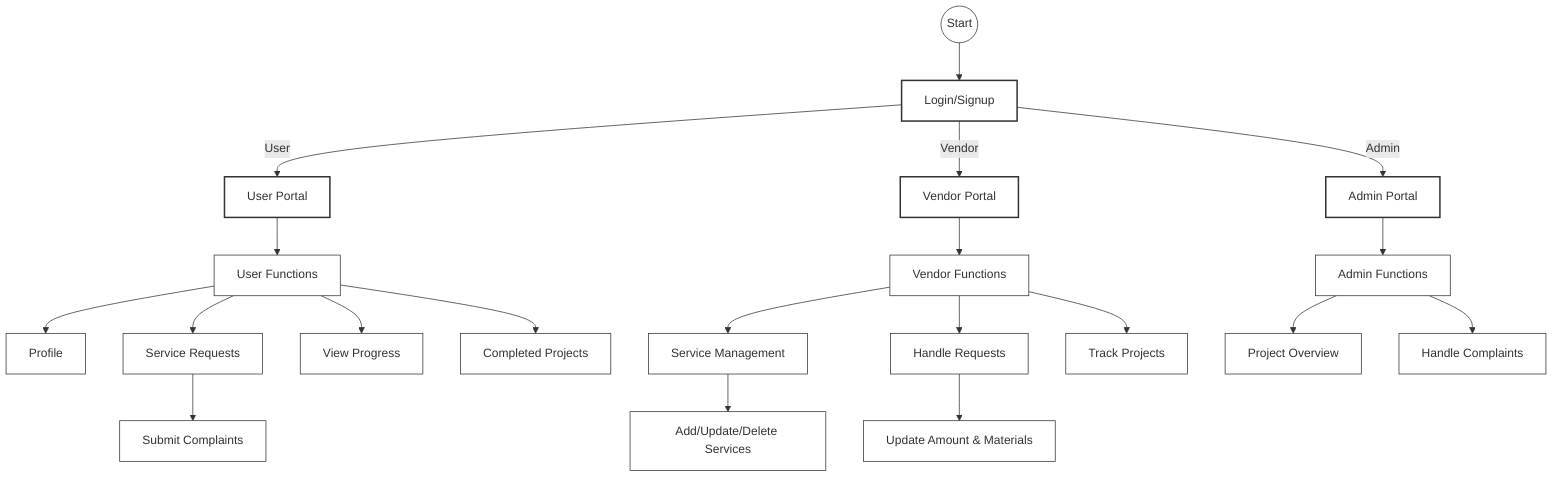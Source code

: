 graph TB
    A((Start)) --> B[Login/Signup]
    
    B -->|User| C[User Portal]
    B -->|Vendor| D[Vendor Portal]
    B -->|Admin| E[Admin Portal]
    
    C --> F[User Functions]
    F --> G[Profile]
    F --> H[Service Requests]
    F --> I[View Progress]
    F --> J[Completed Projects]
    H --> K[Submit Complaints]
    
    D --> L[Vendor Functions]
    L --> M[Service Management]
    M --> N[Add/Update/Delete Services]
    L --> O[Handle Requests]
    O --> P[Update Amount & Materials]
    L --> Q[Track Projects]
    
    E --> R[Admin Functions]
    R --> S[Project Overview]
    R --> T[Handle Complaints]

    classDef default fill:#fff,stroke:#333
    classDef portal fill:#fff,stroke:#333,stroke-width:2px
    classDef function fill:#fff,stroke:#333
    
    class B,C,D,E portal
    class F,L,R function